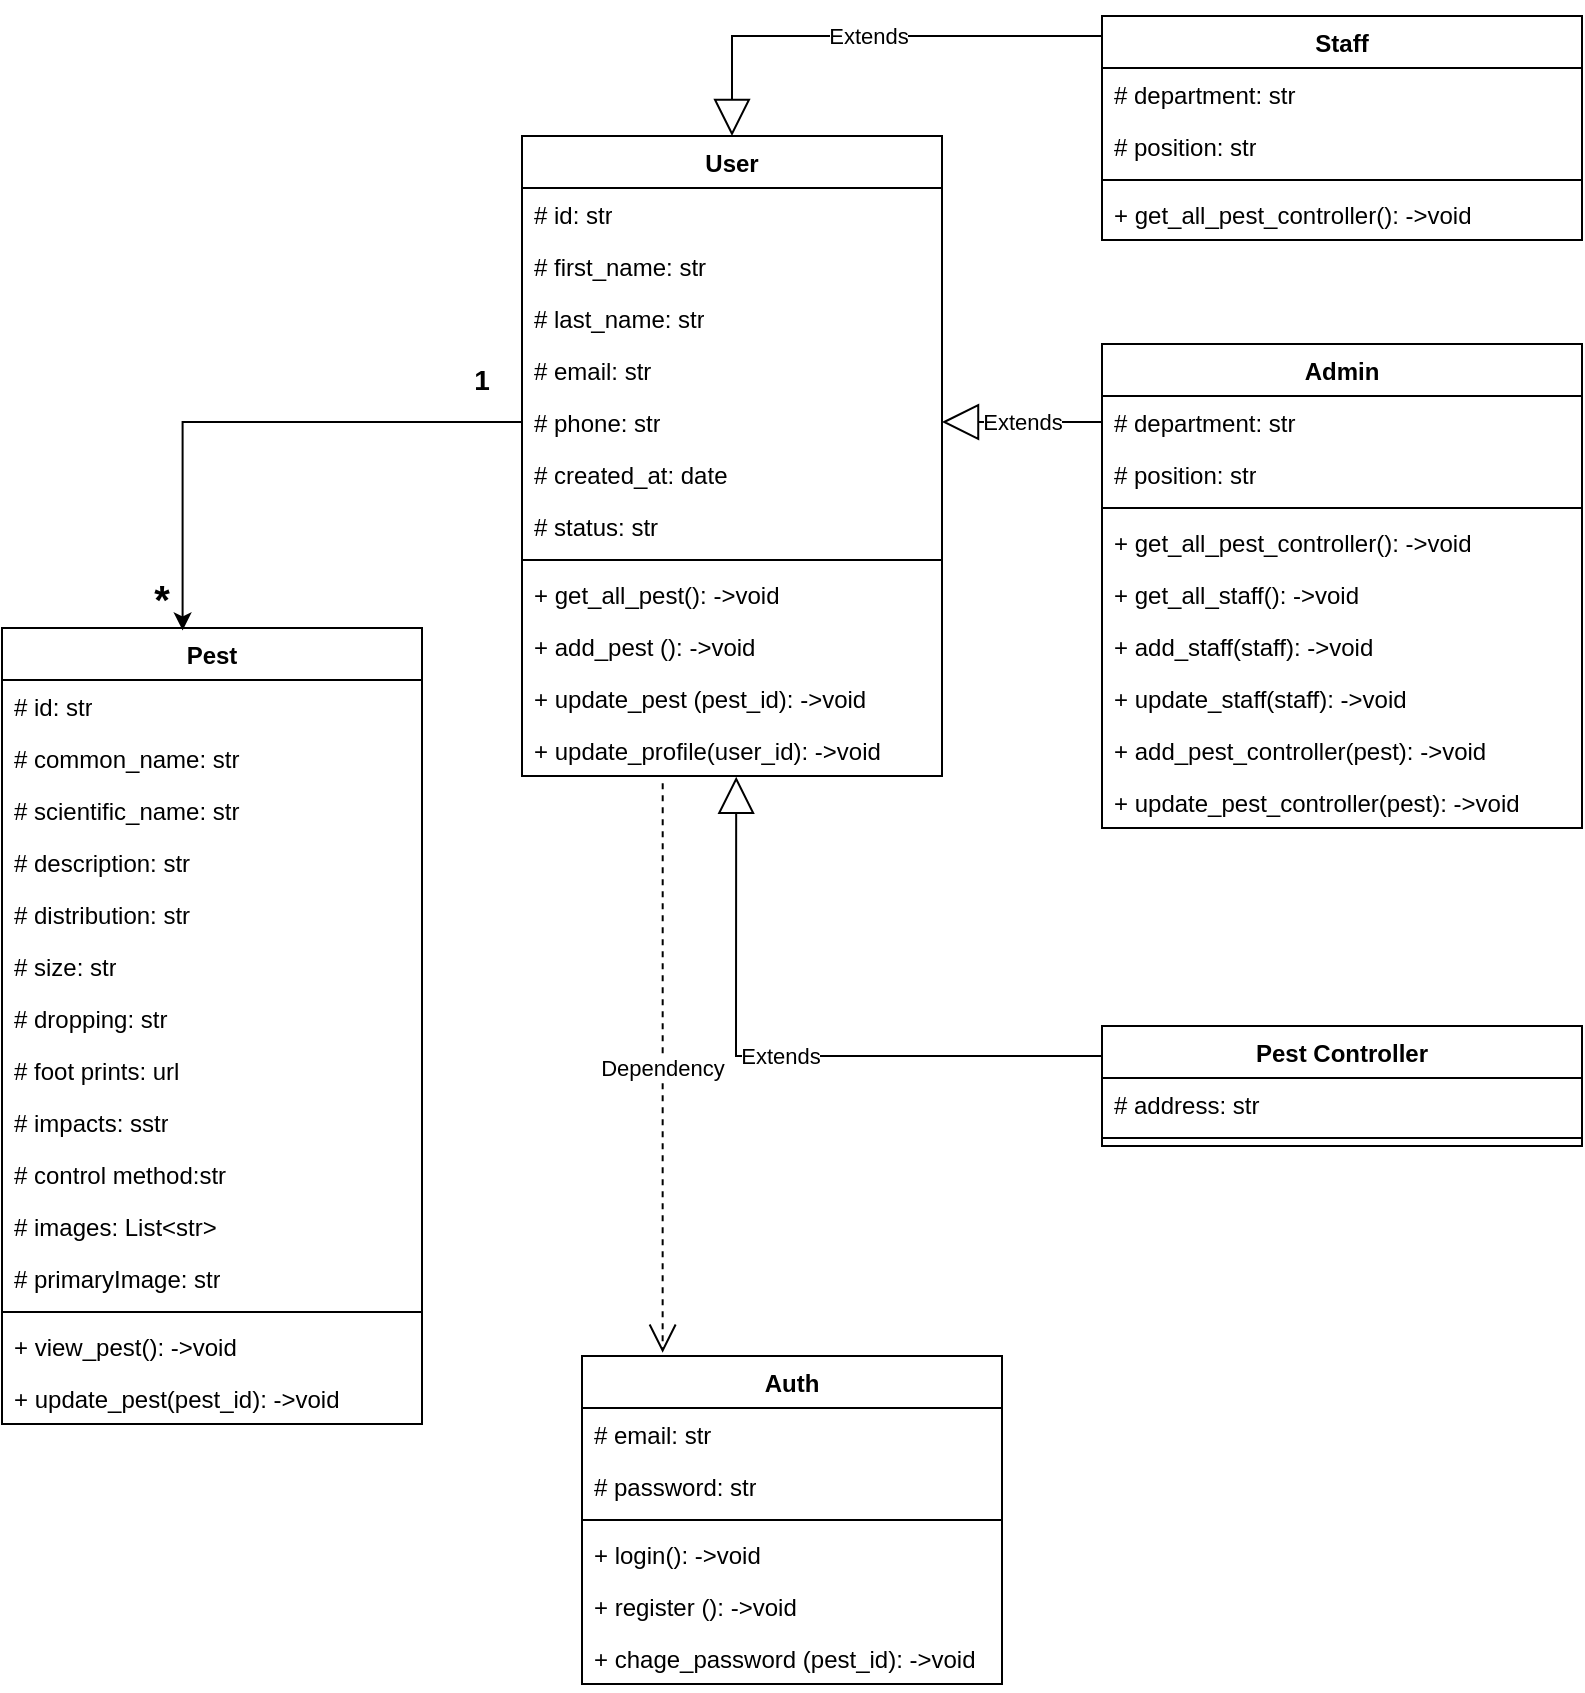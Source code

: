 <mxfile version="12.2.4" pages="1"><diagram name="Page-1" id="K_0TCOovyRHEJqutb4Uv"><mxGraphModel dx="530" dy="397" grid="1" gridSize="10" guides="1" tooltips="1" connect="1" arrows="1" fold="1" page="1" pageScale="1" pageWidth="827" pageHeight="1169" math="0" shadow="0"><root><mxCell id="0"/><mxCell id="1" parent="0"/><mxCell id="uXkH9ECQ2OJW_u85Fejl-1" value="User" style="swimlane;fontStyle=1;align=center;verticalAlign=top;childLayout=stackLayout;horizontal=1;startSize=26;horizontalStack=0;resizeParent=1;resizeParentMax=0;resizeLast=0;collapsible=1;marginBottom=0;whiteSpace=wrap;html=1;" parent="1" vertex="1"><mxGeometry x="290" y="140" width="210" height="320" as="geometry"/></mxCell><mxCell id="uXkH9ECQ2OJW_u85Fejl-19" value="# id: str&lt;div&gt;&lt;br&gt;&lt;/div&gt;" style="text;strokeColor=none;fillColor=none;align=left;verticalAlign=top;spacingLeft=4;spacingRight=4;overflow=hidden;rotatable=0;points=[[0,0.5],[1,0.5]];portConstraint=eastwest;whiteSpace=wrap;html=1;" parent="uXkH9ECQ2OJW_u85Fejl-1" vertex="1"><mxGeometry y="26" width="210" height="26" as="geometry"/></mxCell><mxCell id="uXkH9ECQ2OJW_u85Fejl-2" value="# first_name: str&lt;div&gt;&lt;br/&gt;&lt;/div&gt;" style="text;strokeColor=none;fillColor=none;align=left;verticalAlign=top;spacingLeft=4;spacingRight=4;overflow=hidden;rotatable=0;points=[[0,0.5],[1,0.5]];portConstraint=eastwest;whiteSpace=wrap;html=1;" parent="uXkH9ECQ2OJW_u85Fejl-1" vertex="1"><mxGeometry y="52" width="210" height="26" as="geometry"/></mxCell><mxCell id="uXkH9ECQ2OJW_u85Fejl-5" value="# last_name: str&lt;div&gt;&lt;br&gt;&lt;/div&gt;" style="text;strokeColor=none;fillColor=none;align=left;verticalAlign=top;spacingLeft=4;spacingRight=4;overflow=hidden;rotatable=0;points=[[0,0.5],[1,0.5]];portConstraint=eastwest;whiteSpace=wrap;html=1;" parent="uXkH9ECQ2OJW_u85Fejl-1" vertex="1"><mxGeometry y="78" width="210" height="26" as="geometry"/></mxCell><mxCell id="uXkH9ECQ2OJW_u85Fejl-89" value="# email: str&lt;div&gt;&lt;br&gt;&lt;/div&gt;" style="text;strokeColor=none;fillColor=none;align=left;verticalAlign=top;spacingLeft=4;spacingRight=4;overflow=hidden;rotatable=0;points=[[0,0.5],[1,0.5]];portConstraint=eastwest;whiteSpace=wrap;html=1;" parent="uXkH9ECQ2OJW_u85Fejl-1" vertex="1"><mxGeometry y="104" width="210" height="26" as="geometry"/></mxCell><mxCell id="uXkH9ECQ2OJW_u85Fejl-107" value="# phone: str&lt;div&gt;&lt;br&gt;&lt;/div&gt;" style="text;strokeColor=none;fillColor=none;align=left;verticalAlign=top;spacingLeft=4;spacingRight=4;overflow=hidden;rotatable=0;points=[[0,0.5],[1,0.5]];portConstraint=eastwest;whiteSpace=wrap;html=1;" parent="uXkH9ECQ2OJW_u85Fejl-1" vertex="1"><mxGeometry y="130" width="210" height="26" as="geometry"/></mxCell><mxCell id="uXkH9ECQ2OJW_u85Fejl-8" value="# created_at: date&lt;div&gt;&lt;br&gt;&lt;/div&gt;" style="text;strokeColor=none;fillColor=none;align=left;verticalAlign=top;spacingLeft=4;spacingRight=4;overflow=hidden;rotatable=0;points=[[0,0.5],[1,0.5]];portConstraint=eastwest;whiteSpace=wrap;html=1;" parent="uXkH9ECQ2OJW_u85Fejl-1" vertex="1"><mxGeometry y="156" width="210" height="26" as="geometry"/></mxCell><mxCell id="uXkH9ECQ2OJW_u85Fejl-10" value="# status: str&lt;div&gt;&lt;br&gt;&lt;/div&gt;" style="text;strokeColor=none;fillColor=none;align=left;verticalAlign=top;spacingLeft=4;spacingRight=4;overflow=hidden;rotatable=0;points=[[0,0.5],[1,0.5]];portConstraint=eastwest;whiteSpace=wrap;html=1;" parent="uXkH9ECQ2OJW_u85Fejl-1" vertex="1"><mxGeometry y="182" width="210" height="26" as="geometry"/></mxCell><mxCell id="uXkH9ECQ2OJW_u85Fejl-3" value="" style="line;strokeWidth=1;fillColor=none;align=left;verticalAlign=middle;spacingTop=-1;spacingLeft=3;spacingRight=3;rotatable=0;labelPosition=right;points=[];portConstraint=eastwest;strokeColor=inherit;" parent="uXkH9ECQ2OJW_u85Fejl-1" vertex="1"><mxGeometry y="208" width="210" height="8" as="geometry"/></mxCell><mxCell id="uXkH9ECQ2OJW_u85Fejl-32" value="+ get_all_pest(): -&amp;gt;void" style="text;strokeColor=none;fillColor=none;align=left;verticalAlign=top;spacingLeft=4;spacingRight=4;overflow=hidden;rotatable=0;points=[[0,0.5],[1,0.5]];portConstraint=eastwest;whiteSpace=wrap;html=1;" parent="uXkH9ECQ2OJW_u85Fejl-1" vertex="1"><mxGeometry y="216" width="210" height="26" as="geometry"/></mxCell><mxCell id="uXkH9ECQ2OJW_u85Fejl-85" value="+ add_pest (): -&amp;gt;void" style="text;strokeColor=none;fillColor=none;align=left;verticalAlign=top;spacingLeft=4;spacingRight=4;overflow=hidden;rotatable=0;points=[[0,0.5],[1,0.5]];portConstraint=eastwest;whiteSpace=wrap;html=1;" parent="uXkH9ECQ2OJW_u85Fejl-1" vertex="1"><mxGeometry y="242" width="210" height="26" as="geometry"/></mxCell><mxCell id="uXkH9ECQ2OJW_u85Fejl-4" value="+ update_pest (pest_id): -&amp;gt;void" style="text;strokeColor=none;fillColor=none;align=left;verticalAlign=top;spacingLeft=4;spacingRight=4;overflow=hidden;rotatable=0;points=[[0,0.5],[1,0.5]];portConstraint=eastwest;whiteSpace=wrap;html=1;" parent="uXkH9ECQ2OJW_u85Fejl-1" vertex="1"><mxGeometry y="268" width="210" height="26" as="geometry"/></mxCell><mxCell id="uXkH9ECQ2OJW_u85Fejl-11" value="+ update_profile(user_id): -&amp;gt;void" style="text;strokeColor=none;fillColor=none;align=left;verticalAlign=top;spacingLeft=4;spacingRight=4;overflow=hidden;rotatable=0;points=[[0,0.5],[1,0.5]];portConstraint=eastwest;whiteSpace=wrap;html=1;" parent="uXkH9ECQ2OJW_u85Fejl-1" vertex="1"><mxGeometry y="294" width="210" height="26" as="geometry"/></mxCell><mxCell id="uXkH9ECQ2OJW_u85Fejl-12" value="Staff" style="swimlane;fontStyle=1;align=center;verticalAlign=top;childLayout=stackLayout;horizontal=1;startSize=26;horizontalStack=0;resizeParent=1;resizeParentMax=0;resizeLast=0;collapsible=1;marginBottom=0;whiteSpace=wrap;html=1;" parent="1" vertex="1"><mxGeometry x="580" y="80" width="240" height="112" as="geometry"/></mxCell><mxCell id="uXkH9ECQ2OJW_u85Fejl-13" value="# department: str" style="text;strokeColor=none;fillColor=none;align=left;verticalAlign=top;spacingLeft=4;spacingRight=4;overflow=hidden;rotatable=0;points=[[0,0.5],[1,0.5]];portConstraint=eastwest;whiteSpace=wrap;html=1;" parent="uXkH9ECQ2OJW_u85Fejl-12" vertex="1"><mxGeometry y="26" width="240" height="26" as="geometry"/></mxCell><mxCell id="uXkH9ECQ2OJW_u85Fejl-16" value="# position: str" style="text;strokeColor=none;fillColor=none;align=left;verticalAlign=top;spacingLeft=4;spacingRight=4;overflow=hidden;rotatable=0;points=[[0,0.5],[1,0.5]];portConstraint=eastwest;whiteSpace=wrap;html=1;" parent="uXkH9ECQ2OJW_u85Fejl-12" vertex="1"><mxGeometry y="52" width="240" height="26" as="geometry"/></mxCell><mxCell id="uXkH9ECQ2OJW_u85Fejl-14" value="" style="line;strokeWidth=1;fillColor=none;align=left;verticalAlign=middle;spacingTop=-1;spacingLeft=3;spacingRight=3;rotatable=0;labelPosition=right;points=[];portConstraint=eastwest;strokeColor=inherit;" parent="uXkH9ECQ2OJW_u85Fejl-12" vertex="1"><mxGeometry y="78" width="240" height="8" as="geometry"/></mxCell><mxCell id="uXkH9ECQ2OJW_u85Fejl-15" value="+ get_all_pest_controller(): -&amp;gt;void" style="text;strokeColor=none;fillColor=none;align=left;verticalAlign=top;spacingLeft=4;spacingRight=4;overflow=hidden;rotatable=0;points=[[0,0.5],[1,0.5]];portConstraint=eastwest;whiteSpace=wrap;html=1;" parent="uXkH9ECQ2OJW_u85Fejl-12" vertex="1"><mxGeometry y="86" width="240" height="26" as="geometry"/></mxCell><mxCell id="uXkH9ECQ2OJW_u85Fejl-22" value="Admin" style="swimlane;fontStyle=1;align=center;verticalAlign=top;childLayout=stackLayout;horizontal=1;startSize=26;horizontalStack=0;resizeParent=1;resizeParentMax=0;resizeLast=0;collapsible=1;marginBottom=0;whiteSpace=wrap;html=1;" parent="1" vertex="1"><mxGeometry x="580" y="244" width="240" height="242" as="geometry"/></mxCell><mxCell id="uXkH9ECQ2OJW_u85Fejl-23" value="# department: str" style="text;strokeColor=none;fillColor=none;align=left;verticalAlign=top;spacingLeft=4;spacingRight=4;overflow=hidden;rotatable=0;points=[[0,0.5],[1,0.5]];portConstraint=eastwest;whiteSpace=wrap;html=1;" parent="uXkH9ECQ2OJW_u85Fejl-22" vertex="1"><mxGeometry y="26" width="240" height="26" as="geometry"/></mxCell><mxCell id="uXkH9ECQ2OJW_u85Fejl-24" value="# position: str" style="text;strokeColor=none;fillColor=none;align=left;verticalAlign=top;spacingLeft=4;spacingRight=4;overflow=hidden;rotatable=0;points=[[0,0.5],[1,0.5]];portConstraint=eastwest;whiteSpace=wrap;html=1;" parent="uXkH9ECQ2OJW_u85Fejl-22" vertex="1"><mxGeometry y="52" width="240" height="26" as="geometry"/></mxCell><mxCell id="uXkH9ECQ2OJW_u85Fejl-25" value="" style="line;strokeWidth=1;fillColor=none;align=left;verticalAlign=middle;spacingTop=-1;spacingLeft=3;spacingRight=3;rotatable=0;labelPosition=right;points=[];portConstraint=eastwest;strokeColor=inherit;" parent="uXkH9ECQ2OJW_u85Fejl-22" vertex="1"><mxGeometry y="78" width="240" height="8" as="geometry"/></mxCell><mxCell id="uXkH9ECQ2OJW_u85Fejl-26" value="+ get_all_pest_controller(): -&amp;gt;void" style="text;strokeColor=none;fillColor=none;align=left;verticalAlign=top;spacingLeft=4;spacingRight=4;overflow=hidden;rotatable=0;points=[[0,0.5],[1,0.5]];portConstraint=eastwest;whiteSpace=wrap;html=1;" parent="uXkH9ECQ2OJW_u85Fejl-22" vertex="1"><mxGeometry y="86" width="240" height="26" as="geometry"/></mxCell><mxCell id="uXkH9ECQ2OJW_u85Fejl-27" value="+ get_all_staff(): -&amp;gt;void" style="text;strokeColor=none;fillColor=none;align=left;verticalAlign=top;spacingLeft=4;spacingRight=4;overflow=hidden;rotatable=0;points=[[0,0.5],[1,0.5]];portConstraint=eastwest;whiteSpace=wrap;html=1;" parent="uXkH9ECQ2OJW_u85Fejl-22" vertex="1"><mxGeometry y="112" width="240" height="26" as="geometry"/></mxCell><mxCell id="uXkH9ECQ2OJW_u85Fejl-28" value="+ add_staff(staff): -&amp;gt;void" style="text;strokeColor=none;fillColor=none;align=left;verticalAlign=top;spacingLeft=4;spacingRight=4;overflow=hidden;rotatable=0;points=[[0,0.5],[1,0.5]];portConstraint=eastwest;whiteSpace=wrap;html=1;" parent="uXkH9ECQ2OJW_u85Fejl-22" vertex="1"><mxGeometry y="138" width="240" height="26" as="geometry"/></mxCell><mxCell id="uXkH9ECQ2OJW_u85Fejl-29" value="+ update_staff(staff): -&amp;gt;void" style="text;strokeColor=none;fillColor=none;align=left;verticalAlign=top;spacingLeft=4;spacingRight=4;overflow=hidden;rotatable=0;points=[[0,0.5],[1,0.5]];portConstraint=eastwest;whiteSpace=wrap;html=1;" parent="uXkH9ECQ2OJW_u85Fejl-22" vertex="1"><mxGeometry y="164" width="240" height="26" as="geometry"/></mxCell><mxCell id="uXkH9ECQ2OJW_u85Fejl-30" value="+ add_pest_controller(pest): -&amp;gt;void" style="text;strokeColor=none;fillColor=none;align=left;verticalAlign=top;spacingLeft=4;spacingRight=4;overflow=hidden;rotatable=0;points=[[0,0.5],[1,0.5]];portConstraint=eastwest;whiteSpace=wrap;html=1;" parent="uXkH9ECQ2OJW_u85Fejl-22" vertex="1"><mxGeometry y="190" width="240" height="26" as="geometry"/></mxCell><mxCell id="uXkH9ECQ2OJW_u85Fejl-31" value="+ update_pest_controller(pest): -&amp;gt;void" style="text;strokeColor=none;fillColor=none;align=left;verticalAlign=top;spacingLeft=4;spacingRight=4;overflow=hidden;rotatable=0;points=[[0,0.5],[1,0.5]];portConstraint=eastwest;whiteSpace=wrap;html=1;" parent="uXkH9ECQ2OJW_u85Fejl-22" vertex="1"><mxGeometry y="216" width="240" height="26" as="geometry"/></mxCell><mxCell id="uXkH9ECQ2OJW_u85Fejl-33" value="Pest Controller" style="swimlane;fontStyle=1;align=center;verticalAlign=top;childLayout=stackLayout;horizontal=1;startSize=26;horizontalStack=0;resizeParent=1;resizeParentMax=0;resizeLast=0;collapsible=1;marginBottom=0;whiteSpace=wrap;html=1;" parent="1" vertex="1"><mxGeometry x="580" y="585" width="240" height="60" as="geometry"/></mxCell><mxCell id="uXkH9ECQ2OJW_u85Fejl-34" value="# address: str" style="text;strokeColor=none;fillColor=none;align=left;verticalAlign=top;spacingLeft=4;spacingRight=4;overflow=hidden;rotatable=0;points=[[0,0.5],[1,0.5]];portConstraint=eastwest;whiteSpace=wrap;html=1;" parent="uXkH9ECQ2OJW_u85Fejl-33" vertex="1"><mxGeometry y="26" width="240" height="26" as="geometry"/></mxCell><mxCell id="uXkH9ECQ2OJW_u85Fejl-36" value="" style="line;strokeWidth=1;fillColor=none;align=left;verticalAlign=middle;spacingTop=-1;spacingLeft=3;spacingRight=3;rotatable=0;labelPosition=right;points=[];portConstraint=eastwest;strokeColor=inherit;" parent="uXkH9ECQ2OJW_u85Fejl-33" vertex="1"><mxGeometry y="52" width="240" height="8" as="geometry"/></mxCell><mxCell id="uXkH9ECQ2OJW_u85Fejl-39" value="Extends" style="endArrow=block;endSize=16;endFill=0;html=1;rounded=0;exitX=0;exitY=0.089;exitDx=0;exitDy=0;entryX=0.5;entryY=0;entryDx=0;entryDy=0;exitPerimeter=0;" parent="1" source="uXkH9ECQ2OJW_u85Fejl-12" target="uXkH9ECQ2OJW_u85Fejl-1" edge="1"><mxGeometry width="160" relative="1" as="geometry"><mxPoint x="670" y="280" as="sourcePoint"/><mxPoint x="830" y="280" as="targetPoint"/><Array as="points"><mxPoint x="395" y="90"/></Array></mxGeometry></mxCell><mxCell id="uXkH9ECQ2OJW_u85Fejl-42" value="Extends" style="endArrow=block;endSize=16;endFill=0;html=1;rounded=0;entryX=1;entryY=0.5;entryDx=0;entryDy=0;exitX=0;exitY=0.5;exitDx=0;exitDy=0;" parent="1" source="uXkH9ECQ2OJW_u85Fejl-23" edge="1"><mxGeometry width="160" relative="1" as="geometry"><mxPoint x="580" y="250" as="sourcePoint"/><mxPoint x="500" y="283" as="targetPoint"/></mxGeometry></mxCell><mxCell id="uXkH9ECQ2OJW_u85Fejl-43" value="Extends" style="endArrow=block;endSize=16;endFill=0;html=1;rounded=0;exitX=0;exitY=0.25;exitDx=0;exitDy=0;entryX=0.51;entryY=1.016;entryDx=0;entryDy=0;entryPerimeter=0;" parent="1" source="uXkH9ECQ2OJW_u85Fejl-33" target="uXkH9ECQ2OJW_u85Fejl-11" edge="1"><mxGeometry width="160" relative="1" as="geometry"><mxPoint x="670" y="280" as="sourcePoint"/><mxPoint x="350" y="530" as="targetPoint"/><Array as="points"><mxPoint x="397" y="600"/></Array></mxGeometry></mxCell><mxCell id="uXkH9ECQ2OJW_u85Fejl-68" value="Pest" style="swimlane;fontStyle=1;align=center;verticalAlign=top;childLayout=stackLayout;horizontal=1;startSize=26;horizontalStack=0;resizeParent=1;resizeParentMax=0;resizeLast=0;collapsible=1;marginBottom=0;whiteSpace=wrap;html=1;" parent="1" vertex="1"><mxGeometry x="30" y="386" width="210" height="398" as="geometry"/></mxCell><mxCell id="uXkH9ECQ2OJW_u85Fejl-69" value="# id: str&lt;div&gt;&lt;br&gt;&lt;/div&gt;" style="text;strokeColor=none;fillColor=none;align=left;verticalAlign=top;spacingLeft=4;spacingRight=4;overflow=hidden;rotatable=0;points=[[0,0.5],[1,0.5]];portConstraint=eastwest;whiteSpace=wrap;html=1;" parent="uXkH9ECQ2OJW_u85Fejl-68" vertex="1"><mxGeometry y="26" width="210" height="26" as="geometry"/></mxCell><mxCell id="uXkH9ECQ2OJW_u85Fejl-83" value="# common_name: str&lt;div&gt;&lt;br&gt;&lt;/div&gt;" style="text;strokeColor=none;fillColor=none;align=left;verticalAlign=top;spacingLeft=4;spacingRight=4;overflow=hidden;rotatable=0;points=[[0,0.5],[1,0.5]];portConstraint=eastwest;whiteSpace=wrap;html=1;" parent="uXkH9ECQ2OJW_u85Fejl-68" vertex="1"><mxGeometry y="52" width="210" height="26" as="geometry"/></mxCell><mxCell id="uXkH9ECQ2OJW_u85Fejl-70" value="# scientific_name: str&lt;div&gt;&lt;br&gt;&lt;/div&gt;" style="text;strokeColor=none;fillColor=none;align=left;verticalAlign=top;spacingLeft=4;spacingRight=4;overflow=hidden;rotatable=0;points=[[0,0.5],[1,0.5]];portConstraint=eastwest;whiteSpace=wrap;html=1;" parent="uXkH9ECQ2OJW_u85Fejl-68" vertex="1"><mxGeometry y="78" width="210" height="26" as="geometry"/></mxCell><mxCell id="uXkH9ECQ2OJW_u85Fejl-71" value="# description: str&lt;div&gt;&lt;br&gt;&lt;/div&gt;" style="text;strokeColor=none;fillColor=none;align=left;verticalAlign=top;spacingLeft=4;spacingRight=4;overflow=hidden;rotatable=0;points=[[0,0.5],[1,0.5]];portConstraint=eastwest;whiteSpace=wrap;html=1;" parent="uXkH9ECQ2OJW_u85Fejl-68" vertex="1"><mxGeometry y="104" width="210" height="26" as="geometry"/></mxCell><mxCell id="uXkH9ECQ2OJW_u85Fejl-72" value="# distribution: str&lt;div&gt;&lt;br&gt;&lt;/div&gt;" style="text;strokeColor=none;fillColor=none;align=left;verticalAlign=top;spacingLeft=4;spacingRight=4;overflow=hidden;rotatable=0;points=[[0,0.5],[1,0.5]];portConstraint=eastwest;whiteSpace=wrap;html=1;" parent="uXkH9ECQ2OJW_u85Fejl-68" vertex="1"><mxGeometry y="130" width="210" height="26" as="geometry"/></mxCell><mxCell id="uXkH9ECQ2OJW_u85Fejl-73" value="# size: str&lt;div&gt;&lt;br&gt;&lt;/div&gt;" style="text;strokeColor=none;fillColor=none;align=left;verticalAlign=top;spacingLeft=4;spacingRight=4;overflow=hidden;rotatable=0;points=[[0,0.5],[1,0.5]];portConstraint=eastwest;whiteSpace=wrap;html=1;" parent="uXkH9ECQ2OJW_u85Fejl-68" vertex="1"><mxGeometry y="156" width="210" height="26" as="geometry"/></mxCell><mxCell id="uXkH9ECQ2OJW_u85Fejl-74" value="# dropping: str&lt;div&gt;&lt;br&gt;&lt;/div&gt;" style="text;strokeColor=none;fillColor=none;align=left;verticalAlign=top;spacingLeft=4;spacingRight=4;overflow=hidden;rotatable=0;points=[[0,0.5],[1,0.5]];portConstraint=eastwest;whiteSpace=wrap;html=1;" parent="uXkH9ECQ2OJW_u85Fejl-68" vertex="1"><mxGeometry y="182" width="210" height="26" as="geometry"/></mxCell><mxCell id="uXkH9ECQ2OJW_u85Fejl-75" value="# foot prints: url&lt;div&gt;&lt;br&gt;&lt;/div&gt;" style="text;strokeColor=none;fillColor=none;align=left;verticalAlign=top;spacingLeft=4;spacingRight=4;overflow=hidden;rotatable=0;points=[[0,0.5],[1,0.5]];portConstraint=eastwest;whiteSpace=wrap;html=1;" parent="uXkH9ECQ2OJW_u85Fejl-68" vertex="1"><mxGeometry y="208" width="210" height="26" as="geometry"/></mxCell><mxCell id="uXkH9ECQ2OJW_u85Fejl-80" value="# impacts: sstr&lt;div&gt;&lt;br&gt;&lt;/div&gt;" style="text;strokeColor=none;fillColor=none;align=left;verticalAlign=top;spacingLeft=4;spacingRight=4;overflow=hidden;rotatable=0;points=[[0,0.5],[1,0.5]];portConstraint=eastwest;whiteSpace=wrap;html=1;" parent="uXkH9ECQ2OJW_u85Fejl-68" vertex="1"><mxGeometry y="234" width="210" height="26" as="geometry"/></mxCell><mxCell id="uXkH9ECQ2OJW_u85Fejl-81" value="# control method:str&lt;div&gt;&lt;br&gt;&lt;/div&gt;" style="text;strokeColor=none;fillColor=none;align=left;verticalAlign=top;spacingLeft=4;spacingRight=4;overflow=hidden;rotatable=0;points=[[0,0.5],[1,0.5]];portConstraint=eastwest;whiteSpace=wrap;html=1;" parent="uXkH9ECQ2OJW_u85Fejl-68" vertex="1"><mxGeometry y="260" width="210" height="26" as="geometry"/></mxCell><mxCell id="uXkH9ECQ2OJW_u85Fejl-82" value="# images: List&amp;lt;str&amp;gt;" style="text;strokeColor=none;fillColor=none;align=left;verticalAlign=top;spacingLeft=4;spacingRight=4;overflow=hidden;rotatable=0;points=[[0,0.5],[1,0.5]];portConstraint=eastwest;whiteSpace=wrap;html=1;" parent="uXkH9ECQ2OJW_u85Fejl-68" vertex="1"><mxGeometry y="286" width="210" height="26" as="geometry"/></mxCell><mxCell id="uXkH9ECQ2OJW_u85Fejl-88" value="# primaryImage: str" style="text;strokeColor=none;fillColor=none;align=left;verticalAlign=top;spacingLeft=4;spacingRight=4;overflow=hidden;rotatable=0;points=[[0,0.5],[1,0.5]];portConstraint=eastwest;whiteSpace=wrap;html=1;" parent="uXkH9ECQ2OJW_u85Fejl-68" vertex="1"><mxGeometry y="312" width="210" height="26" as="geometry"/></mxCell><mxCell id="uXkH9ECQ2OJW_u85Fejl-76" value="" style="line;strokeWidth=1;fillColor=none;align=left;verticalAlign=middle;spacingTop=-1;spacingLeft=3;spacingRight=3;rotatable=0;labelPosition=right;points=[];portConstraint=eastwest;strokeColor=inherit;" parent="uXkH9ECQ2OJW_u85Fejl-68" vertex="1"><mxGeometry y="338" width="210" height="8" as="geometry"/></mxCell><mxCell id="uXkH9ECQ2OJW_u85Fejl-77" value="+ view_pest(): -&amp;gt;void" style="text;strokeColor=none;fillColor=none;align=left;verticalAlign=top;spacingLeft=4;spacingRight=4;overflow=hidden;rotatable=0;points=[[0,0.5],[1,0.5]];portConstraint=eastwest;whiteSpace=wrap;html=1;" parent="uXkH9ECQ2OJW_u85Fejl-68" vertex="1"><mxGeometry y="346" width="210" height="26" as="geometry"/></mxCell><mxCell id="uXkH9ECQ2OJW_u85Fejl-78" value="+ update_pest(pest_id): -&amp;gt;void" style="text;strokeColor=none;fillColor=none;align=left;verticalAlign=top;spacingLeft=4;spacingRight=4;overflow=hidden;rotatable=0;points=[[0,0.5],[1,0.5]];portConstraint=eastwest;whiteSpace=wrap;html=1;" parent="uXkH9ECQ2OJW_u85Fejl-68" vertex="1"><mxGeometry y="372" width="210" height="26" as="geometry"/></mxCell><mxCell id="uXkH9ECQ2OJW_u85Fejl-86" value="&lt;font style=&quot;font-size: 20px;&quot;&gt;&lt;b&gt;*&lt;/b&gt;&lt;/font&gt;" style="text;html=1;align=center;verticalAlign=middle;whiteSpace=wrap;rounded=0;" parent="1" vertex="1"><mxGeometry x="80" y="356" width="60" height="30" as="geometry"/></mxCell><mxCell id="uXkH9ECQ2OJW_u85Fejl-87" value="&lt;font style=&quot;font-size: 20px;&quot;&gt;&lt;b style=&quot;font-size: 14px;&quot;&gt;1&lt;/b&gt;&lt;/font&gt;" style="text;html=1;align=center;verticalAlign=middle;whiteSpace=wrap;rounded=0;" parent="1" vertex="1"><mxGeometry x="240" y="244" width="60" height="30" as="geometry"/></mxCell><mxCell id="uXkH9ECQ2OJW_u85Fejl-93" value="Auth" style="swimlane;fontStyle=1;align=center;verticalAlign=top;childLayout=stackLayout;horizontal=1;startSize=26;horizontalStack=0;resizeParent=1;resizeParentMax=0;resizeLast=0;collapsible=1;marginBottom=0;whiteSpace=wrap;html=1;" parent="1" vertex="1"><mxGeometry x="320" y="750" width="210" height="164" as="geometry"/></mxCell><mxCell id="uXkH9ECQ2OJW_u85Fejl-94" value="# email: str&lt;div&gt;&lt;br&gt;&lt;/div&gt;" style="text;strokeColor=none;fillColor=none;align=left;verticalAlign=top;spacingLeft=4;spacingRight=4;overflow=hidden;rotatable=0;points=[[0,0.5],[1,0.5]];portConstraint=eastwest;whiteSpace=wrap;html=1;" parent="uXkH9ECQ2OJW_u85Fejl-93" vertex="1"><mxGeometry y="26" width="210" height="26" as="geometry"/></mxCell><mxCell id="uXkH9ECQ2OJW_u85Fejl-95" value="# password: str" style="text;strokeColor=none;fillColor=none;align=left;verticalAlign=top;spacingLeft=4;spacingRight=4;overflow=hidden;rotatable=0;points=[[0,0.5],[1,0.5]];portConstraint=eastwest;whiteSpace=wrap;html=1;" parent="uXkH9ECQ2OJW_u85Fejl-93" vertex="1"><mxGeometry y="52" width="210" height="26" as="geometry"/></mxCell><mxCell id="uXkH9ECQ2OJW_u85Fejl-101" value="" style="line;strokeWidth=1;fillColor=none;align=left;verticalAlign=middle;spacingTop=-1;spacingLeft=3;spacingRight=3;rotatable=0;labelPosition=right;points=[];portConstraint=eastwest;strokeColor=inherit;" parent="uXkH9ECQ2OJW_u85Fejl-93" vertex="1"><mxGeometry y="78" width="210" height="8" as="geometry"/></mxCell><mxCell id="uXkH9ECQ2OJW_u85Fejl-102" value="+ login(): -&amp;gt;void" style="text;strokeColor=none;fillColor=none;align=left;verticalAlign=top;spacingLeft=4;spacingRight=4;overflow=hidden;rotatable=0;points=[[0,0.5],[1,0.5]];portConstraint=eastwest;whiteSpace=wrap;html=1;" parent="uXkH9ECQ2OJW_u85Fejl-93" vertex="1"><mxGeometry y="86" width="210" height="26" as="geometry"/></mxCell><mxCell id="uXkH9ECQ2OJW_u85Fejl-103" value="+ register (): -&amp;gt;void" style="text;strokeColor=none;fillColor=none;align=left;verticalAlign=top;spacingLeft=4;spacingRight=4;overflow=hidden;rotatable=0;points=[[0,0.5],[1,0.5]];portConstraint=eastwest;whiteSpace=wrap;html=1;" parent="uXkH9ECQ2OJW_u85Fejl-93" vertex="1"><mxGeometry y="112" width="210" height="26" as="geometry"/></mxCell><mxCell id="uXkH9ECQ2OJW_u85Fejl-104" value="+ chage_password (pest_id): -&amp;gt;void" style="text;strokeColor=none;fillColor=none;align=left;verticalAlign=top;spacingLeft=4;spacingRight=4;overflow=hidden;rotatable=0;points=[[0,0.5],[1,0.5]];portConstraint=eastwest;whiteSpace=wrap;html=1;" parent="uXkH9ECQ2OJW_u85Fejl-93" vertex="1"><mxGeometry y="138" width="210" height="26" as="geometry"/></mxCell><mxCell id="uXkH9ECQ2OJW_u85Fejl-108" style="edgeStyle=orthogonalEdgeStyle;rounded=0;orthogonalLoop=1;jettySize=auto;html=1;exitX=0;exitY=0.5;exitDx=0;exitDy=0;entryX=0.43;entryY=0.003;entryDx=0;entryDy=0;entryPerimeter=0;" parent="1" source="uXkH9ECQ2OJW_u85Fejl-107" target="uXkH9ECQ2OJW_u85Fejl-68" edge="1"><mxGeometry relative="1" as="geometry"/></mxCell><mxCell id="uXkH9ECQ2OJW_u85Fejl-110" value="Dependency" style="endArrow=open;endSize=12;dashed=1;html=1;rounded=0;exitX=0.335;exitY=1.141;exitDx=0;exitDy=0;exitPerimeter=0;entryX=0.192;entryY=-0.01;entryDx=0;entryDy=0;entryPerimeter=0;" parent="1" source="uXkH9ECQ2OJW_u85Fejl-11" target="uXkH9ECQ2OJW_u85Fejl-93" edge="1"><mxGeometry width="160" relative="1" as="geometry"><mxPoint x="160" y="550" as="sourcePoint"/><mxPoint x="320" y="550" as="targetPoint"/></mxGeometry></mxCell></root></mxGraphModel></diagram></mxfile>